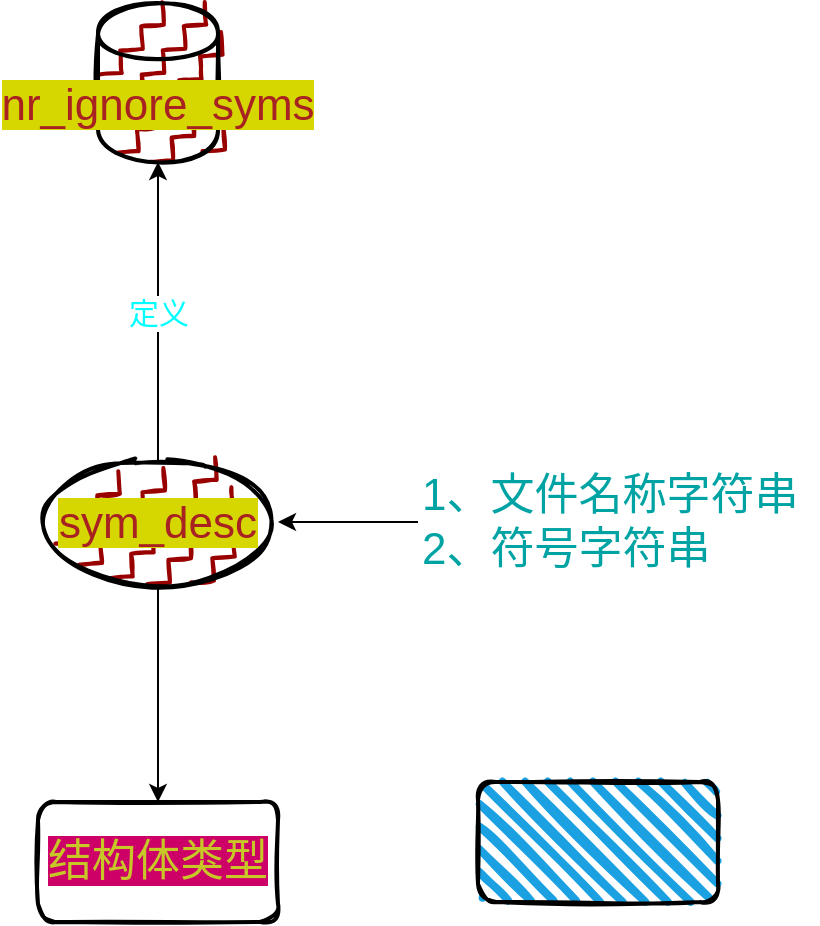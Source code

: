 <mxfile version="13.6.5" type="github">
  <diagram name="Page-1" id="74b105a0-9070-1c63-61bc-23e55f88626e">
    <mxGraphModel dx="540" dy="2183" grid="1" gridSize="10" guides="1" tooltips="1" connect="1" arrows="1" fold="1" page="1" pageScale="1.5" pageWidth="1169" pageHeight="826" background="none" math="0" shadow="0">
      <root>
        <mxCell id="0" style=";html=1;" />
        <mxCell id="1" style=";html=1;" parent="0" />
        <mxCell id="9kIbTkzlDd8YXpV13XN0-2" value="" style="rounded=1;whiteSpace=wrap;html=1;strokeWidth=2;fillWeight=4;hachureGap=8;hachureAngle=45;fillColor=#1ba1e2;sketch=1;" vertex="1" parent="1">
          <mxGeometry x="690" y="320" width="120" height="60" as="geometry" />
        </mxCell>
        <mxCell id="9kIbTkzlDd8YXpV13XN0-16" value="" style="edgeStyle=orthogonalEdgeStyle;rounded=0;orthogonalLoop=1;jettySize=auto;html=1;fontSize=15;entryX=0.5;entryY=0;entryDx=0;entryDy=0;" edge="1" parent="1" source="9kIbTkzlDd8YXpV13XN0-3" target="9kIbTkzlDd8YXpV13XN0-22">
          <mxGeometry relative="1" as="geometry">
            <mxPoint x="500" y="320" as="targetPoint" />
          </mxGeometry>
        </mxCell>
        <mxCell id="9kIbTkzlDd8YXpV13XN0-39" value="定义" style="edgeStyle=orthogonalEdgeStyle;rounded=0;orthogonalLoop=1;jettySize=auto;html=1;fontSize=15;fontColor=#00FFFF;" edge="1" parent="1" source="9kIbTkzlDd8YXpV13XN0-3" target="9kIbTkzlDd8YXpV13XN0-38">
          <mxGeometry relative="1" as="geometry">
            <Array as="points">
              <mxPoint x="530" y="90" />
              <mxPoint x="530" y="90" />
            </Array>
          </mxGeometry>
        </mxCell>
        <mxCell id="9kIbTkzlDd8YXpV13XN0-3" value="&lt;font style=&quot;font-size: 22px ; line-height: 100% ; background-color: rgb(214 , 214 , 0)&quot; color=&quot;#a82222&quot;&gt;sym_desc&lt;/font&gt;" style="ellipse;whiteSpace=wrap;html=1;strokeWidth=2;fillWeight=2;hachureGap=8;fillColor=#990000;fillStyle=zigzag-line;sketch=1;fontSize=15;fontColor=#00FFFF;" vertex="1" parent="1">
          <mxGeometry x="470" y="160" width="120" height="60" as="geometry" />
        </mxCell>
        <mxCell id="9kIbTkzlDd8YXpV13XN0-22" value="&lt;font color=&quot;#c7c728&quot;&gt;&lt;span style=&quot;font-size: 22px ; background-color: rgb(204 , 0 , 102)&quot;&gt;结构体类型&lt;/span&gt;&lt;/font&gt;" style="rounded=1;whiteSpace=wrap;html=1;sketch=1;fillWeight=2;hachureGap=8;fillStyle=zigzag-line;strokeWidth=2;fillColor=none;fontSize=15;fontColor=#00FFFF;" vertex="1" parent="1">
          <mxGeometry x="470" y="330" width="120" height="60" as="geometry" />
        </mxCell>
        <mxCell id="9kIbTkzlDd8YXpV13XN0-33" value="" style="edgeStyle=orthogonalEdgeStyle;rounded=0;orthogonalLoop=1;jettySize=auto;html=1;fontSize=22;fontColor=#00A3A3;" edge="1" parent="1" source="9kIbTkzlDd8YXpV13XN0-31" target="9kIbTkzlDd8YXpV13XN0-3">
          <mxGeometry relative="1" as="geometry" />
        </mxCell>
        <mxCell id="9kIbTkzlDd8YXpV13XN0-31" value="1、文件名称字符串&lt;br&gt;2、符号字符串" style="text;html=1;strokeColor=none;fillColor=none;align=left;verticalAlign=middle;whiteSpace=wrap;rounded=0;sketch=1;fillWeight=2;hachureGap=8;fillStyle=zigzag-line;fontSize=22;fontColor=#00A3A3;" vertex="1" parent="1">
          <mxGeometry x="660" y="160" width="200" height="60" as="geometry" />
        </mxCell>
        <mxCell id="9kIbTkzlDd8YXpV13XN0-38" value="&lt;span style=&quot;color: rgb(168 , 34 , 34) ; font-size: 22px ; background-color: rgb(214 , 214 , 0)&quot;&gt;nr_ignore_syms&lt;/span&gt;" style="shape=cylinder;whiteSpace=wrap;html=1;boundedLbl=1;backgroundOutline=1;fontSize=15;fontColor=#00FFFF;strokeWidth=2;fillColor=#990000;sketch=1;fillWeight=2;hachureGap=8;fillStyle=zigzag-line;shadow=0;" vertex="1" parent="1">
          <mxGeometry x="500" y="-70" width="60" height="80" as="geometry" />
        </mxCell>
      </root>
    </mxGraphModel>
  </diagram>
</mxfile>

